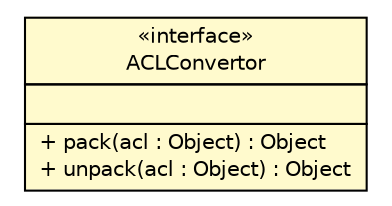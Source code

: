 #!/usr/local/bin/dot
#
# Class diagram 
# Generated by UMLGraph version R5_6 (http://www.umlgraph.org/)
#

digraph G {
	edge [fontname="Helvetica",fontsize=10,labelfontname="Helvetica",labelfontsize=10];
	node [fontname="Helvetica",fontsize=10,shape=plaintext];
	nodesep=0.25;
	ranksep=0.5;
	// sorcer.security.util.ACLConvertor
	c50964 [label=<<table title="sorcer.security.util.ACLConvertor" border="0" cellborder="1" cellspacing="0" cellpadding="2" port="p" bgcolor="lemonChiffon" href="./ACLConvertor.html">
		<tr><td><table border="0" cellspacing="0" cellpadding="1">
<tr><td align="center" balign="center"> &#171;interface&#187; </td></tr>
<tr><td align="center" balign="center"> ACLConvertor </td></tr>
		</table></td></tr>
		<tr><td><table border="0" cellspacing="0" cellpadding="1">
<tr><td align="left" balign="left">  </td></tr>
		</table></td></tr>
		<tr><td><table border="0" cellspacing="0" cellpadding="1">
<tr><td align="left" balign="left"> + pack(acl : Object) : Object </td></tr>
<tr><td align="left" balign="left"> + unpack(acl : Object) : Object </td></tr>
		</table></td></tr>
		</table>>, URL="./ACLConvertor.html", fontname="Helvetica", fontcolor="black", fontsize=10.0];
}

